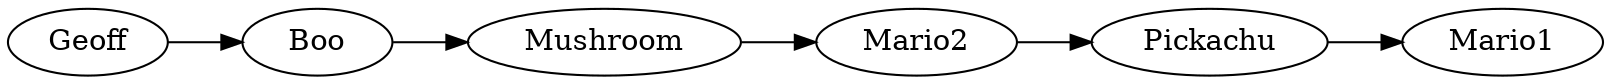 digraph arbol_inorder
{
    rankdir=LR;
    node [width = 1, height = 0.25];
    //Nodes and links creation

ndGeoff[label="Geoff"];
ndGeoff->ndBoo
ndBoo[label="Boo"];
ndBoo->ndMushroom
ndMushroom[label="Mushroom"];
ndMushroom->ndMario2
ndMario2[label="Mario2"];
ndMario2->ndPickachu
ndPickachu[label="Pickachu"];
ndPickachu->ndMario1
ndMario1[label="Mario1"];
}
